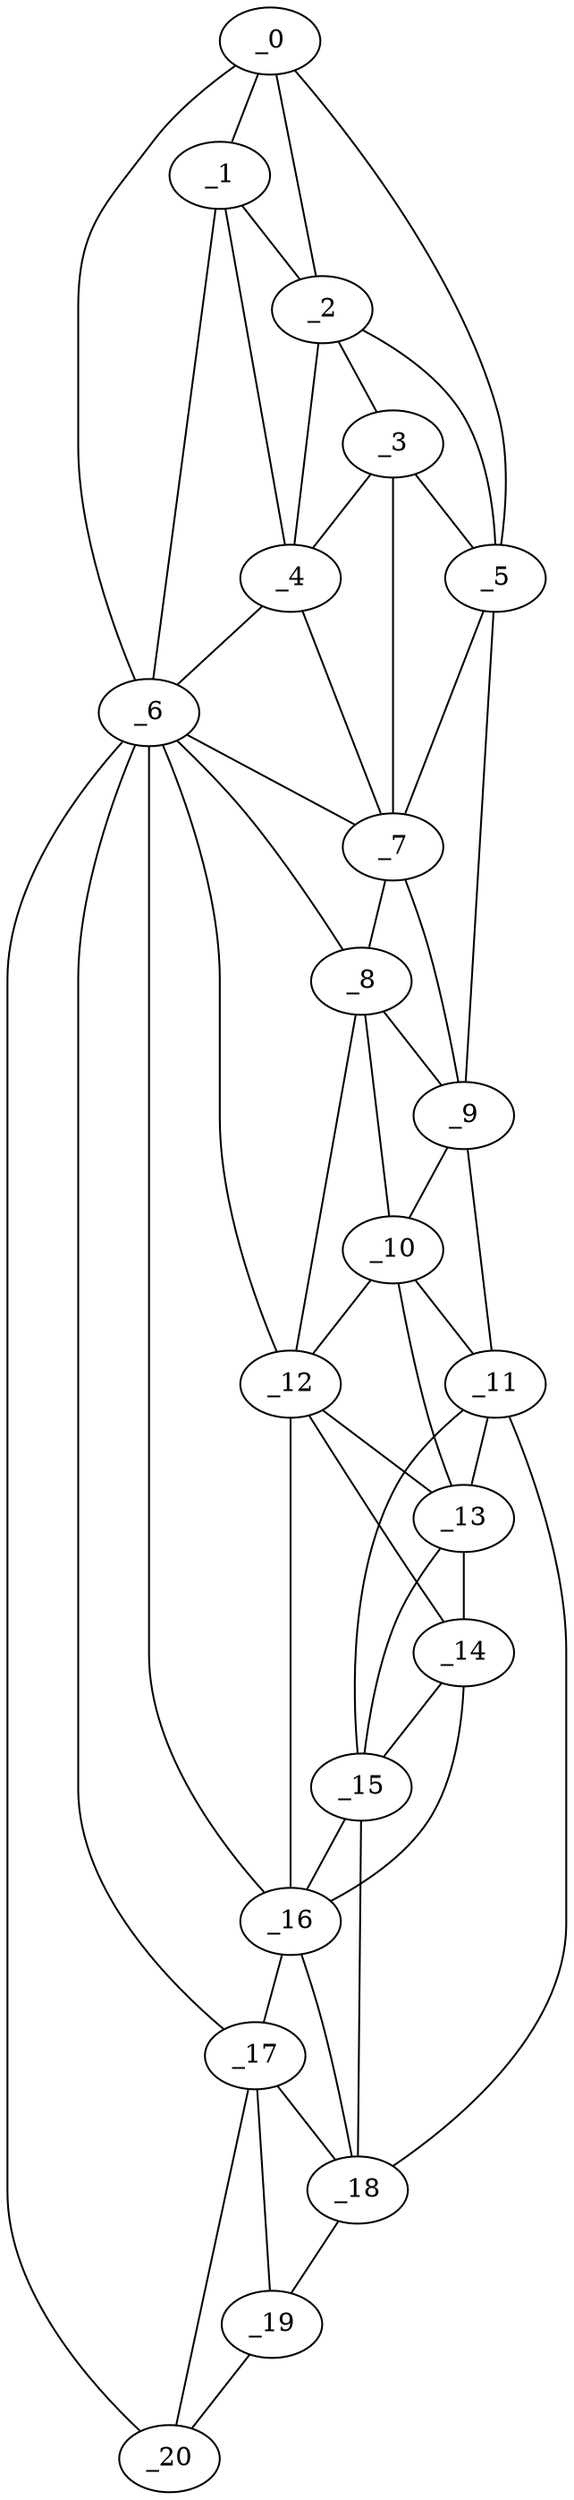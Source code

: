 graph "obj78__355.gxl" {
	_0	 [x=5,
		y=70];
	_1	 [x=16,
		y=70];
	_0 -- _1	 [valence=1];
	_2	 [x=23,
		y=61];
	_0 -- _2	 [valence=2];
	_5	 [x=54,
		y=42];
	_0 -- _5	 [valence=1];
	_6	 [x=59,
		y=77];
	_0 -- _6	 [valence=1];
	_1 -- _2	 [valence=2];
	_4	 [x=53,
		y=70];
	_1 -- _4	 [valence=1];
	_1 -- _6	 [valence=2];
	_3	 [x=49,
		y=53];
	_2 -- _3	 [valence=1];
	_2 -- _4	 [valence=2];
	_2 -- _5	 [valence=2];
	_3 -- _4	 [valence=2];
	_3 -- _5	 [valence=2];
	_7	 [x=64,
		y=55];
	_3 -- _7	 [valence=1];
	_4 -- _6	 [valence=2];
	_4 -- _7	 [valence=2];
	_5 -- _7	 [valence=2];
	_9	 [x=75,
		y=41];
	_5 -- _9	 [valence=1];
	_6 -- _7	 [valence=2];
	_8	 [x=73,
		y=54];
	_6 -- _8	 [valence=2];
	_12	 [x=87,
		y=62];
	_6 -- _12	 [valence=2];
	_16	 [x=102,
		y=68];
	_6 -- _16	 [valence=1];
	_17	 [x=119,
		y=71];
	_6 -- _17	 [valence=1];
	_20	 [x=127,
		y=72];
	_6 -- _20	 [valence=1];
	_7 -- _8	 [valence=2];
	_7 -- _9	 [valence=1];
	_8 -- _9	 [valence=1];
	_10	 [x=81,
		y=51];
	_8 -- _10	 [valence=2];
	_8 -- _12	 [valence=2];
	_9 -- _10	 [valence=2];
	_11	 [x=86,
		y=44];
	_9 -- _11	 [valence=1];
	_10 -- _11	 [valence=1];
	_10 -- _12	 [valence=2];
	_13	 [x=91,
		y=50];
	_10 -- _13	 [valence=2];
	_11 -- _13	 [valence=2];
	_15	 [x=100,
		y=52];
	_11 -- _15	 [valence=2];
	_18	 [x=120,
		y=56];
	_11 -- _18	 [valence=1];
	_12 -- _13	 [valence=2];
	_14	 [x=96,
		y=63];
	_12 -- _14	 [valence=2];
	_12 -- _16	 [valence=2];
	_13 -- _14	 [valence=2];
	_13 -- _15	 [valence=1];
	_14 -- _15	 [valence=2];
	_14 -- _16	 [valence=2];
	_15 -- _16	 [valence=2];
	_15 -- _18	 [valence=2];
	_16 -- _17	 [valence=2];
	_16 -- _18	 [valence=1];
	_17 -- _18	 [valence=2];
	_19	 [x=124,
		y=63];
	_17 -- _19	 [valence=2];
	_17 -- _20	 [valence=2];
	_18 -- _19	 [valence=1];
	_19 -- _20	 [valence=1];
}
